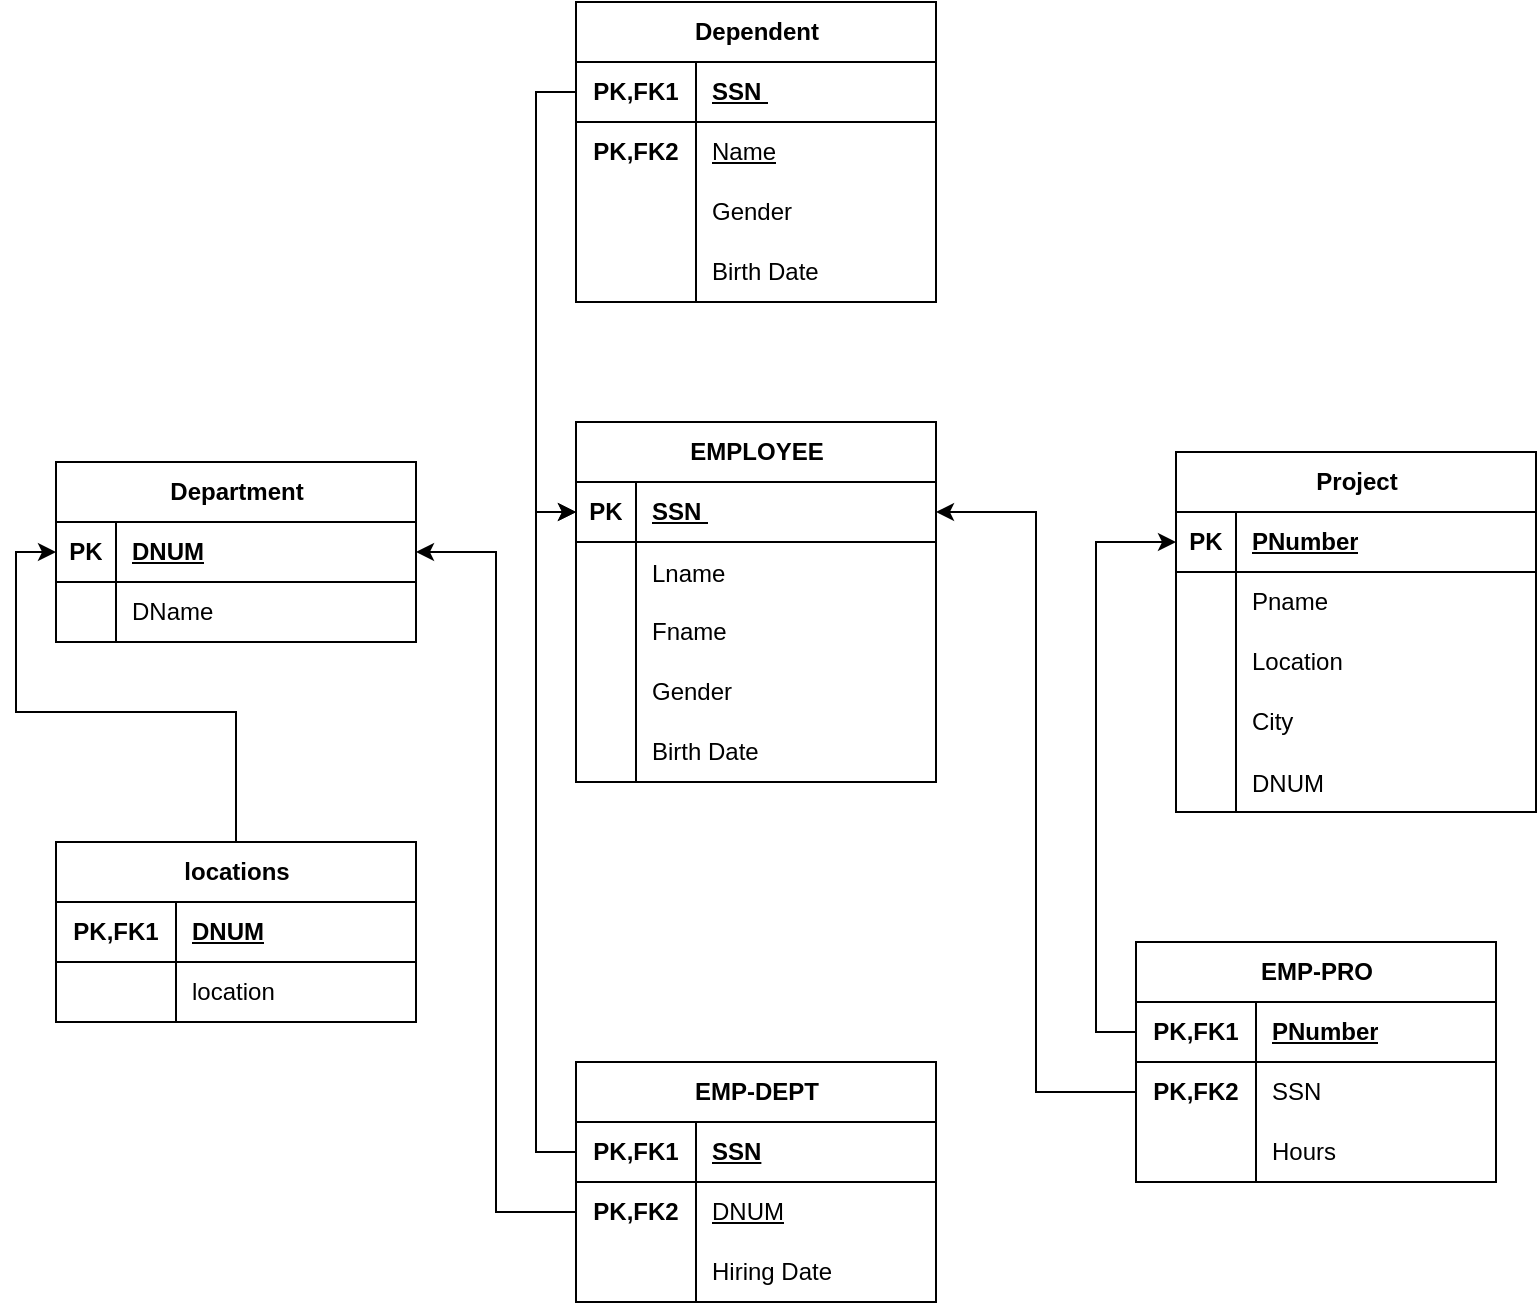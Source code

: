 <mxfile version="27.0.6">
  <diagram name="Page-1" id="Bch4F3XleX8SHXGdFX47">
    <mxGraphModel dx="1537" dy="778" grid="1" gridSize="10" guides="1" tooltips="1" connect="1" arrows="1" fold="1" page="1" pageScale="1" pageWidth="850" pageHeight="1100" math="0" shadow="0">
      <root>
        <mxCell id="0" />
        <mxCell id="1" parent="0" />
        <mxCell id="7GFZk_Ab6vSEYI5xKzcw-2" value="EMPLOYEE" style="shape=table;startSize=30;container=1;collapsible=1;childLayout=tableLayout;fixedRows=1;rowLines=0;fontStyle=1;align=center;resizeLast=1;html=1;" vertex="1" parent="1">
          <mxGeometry x="-560" y="350" width="180" height="180" as="geometry" />
        </mxCell>
        <mxCell id="7GFZk_Ab6vSEYI5xKzcw-3" value="" style="shape=tableRow;horizontal=0;startSize=0;swimlaneHead=0;swimlaneBody=0;fillColor=none;collapsible=0;dropTarget=0;points=[[0,0.5],[1,0.5]];portConstraint=eastwest;top=0;left=0;right=0;bottom=1;" vertex="1" parent="7GFZk_Ab6vSEYI5xKzcw-2">
          <mxGeometry y="30" width="180" height="30" as="geometry" />
        </mxCell>
        <mxCell id="7GFZk_Ab6vSEYI5xKzcw-4" value="PK" style="shape=partialRectangle;connectable=0;fillColor=none;top=0;left=0;bottom=0;right=0;fontStyle=1;overflow=hidden;whiteSpace=wrap;html=1;" vertex="1" parent="7GFZk_Ab6vSEYI5xKzcw-3">
          <mxGeometry width="30" height="30" as="geometry">
            <mxRectangle width="30" height="30" as="alternateBounds" />
          </mxGeometry>
        </mxCell>
        <mxCell id="7GFZk_Ab6vSEYI5xKzcw-5" value="SSN&amp;nbsp;" style="shape=partialRectangle;connectable=0;fillColor=none;top=0;left=0;bottom=0;right=0;align=left;spacingLeft=6;fontStyle=5;overflow=hidden;whiteSpace=wrap;html=1;" vertex="1" parent="7GFZk_Ab6vSEYI5xKzcw-3">
          <mxGeometry x="30" width="150" height="30" as="geometry">
            <mxRectangle width="150" height="30" as="alternateBounds" />
          </mxGeometry>
        </mxCell>
        <mxCell id="7GFZk_Ab6vSEYI5xKzcw-57" value="" style="shape=tableRow;horizontal=0;startSize=0;swimlaneHead=0;swimlaneBody=0;fillColor=none;collapsible=0;dropTarget=0;points=[[0,0.5],[1,0.5]];portConstraint=eastwest;top=0;left=0;right=0;bottom=0;" vertex="1" parent="7GFZk_Ab6vSEYI5xKzcw-2">
          <mxGeometry y="60" width="180" height="30" as="geometry" />
        </mxCell>
        <mxCell id="7GFZk_Ab6vSEYI5xKzcw-58" value="" style="shape=partialRectangle;connectable=0;fillColor=none;top=0;left=0;bottom=0;right=0;editable=1;overflow=hidden;" vertex="1" parent="7GFZk_Ab6vSEYI5xKzcw-57">
          <mxGeometry width="30" height="30" as="geometry">
            <mxRectangle width="30" height="30" as="alternateBounds" />
          </mxGeometry>
        </mxCell>
        <mxCell id="7GFZk_Ab6vSEYI5xKzcw-59" value="Lname" style="shape=partialRectangle;connectable=0;fillColor=none;top=0;left=0;bottom=0;right=0;align=left;spacingLeft=6;overflow=hidden;" vertex="1" parent="7GFZk_Ab6vSEYI5xKzcw-57">
          <mxGeometry x="30" width="150" height="30" as="geometry">
            <mxRectangle width="150" height="30" as="alternateBounds" />
          </mxGeometry>
        </mxCell>
        <mxCell id="7GFZk_Ab6vSEYI5xKzcw-6" value="" style="shape=tableRow;horizontal=0;startSize=0;swimlaneHead=0;swimlaneBody=0;fillColor=none;collapsible=0;dropTarget=0;points=[[0,0.5],[1,0.5]];portConstraint=eastwest;top=0;left=0;right=0;bottom=0;" vertex="1" parent="7GFZk_Ab6vSEYI5xKzcw-2">
          <mxGeometry y="90" width="180" height="30" as="geometry" />
        </mxCell>
        <mxCell id="7GFZk_Ab6vSEYI5xKzcw-7" value="" style="shape=partialRectangle;connectable=0;fillColor=none;top=0;left=0;bottom=0;right=0;editable=1;overflow=hidden;whiteSpace=wrap;html=1;" vertex="1" parent="7GFZk_Ab6vSEYI5xKzcw-6">
          <mxGeometry width="30" height="30" as="geometry">
            <mxRectangle width="30" height="30" as="alternateBounds" />
          </mxGeometry>
        </mxCell>
        <mxCell id="7GFZk_Ab6vSEYI5xKzcw-8" value="Fname" style="shape=partialRectangle;connectable=0;fillColor=none;top=0;left=0;bottom=0;right=0;align=left;spacingLeft=6;overflow=hidden;whiteSpace=wrap;html=1;" vertex="1" parent="7GFZk_Ab6vSEYI5xKzcw-6">
          <mxGeometry x="30" width="150" height="30" as="geometry">
            <mxRectangle width="150" height="30" as="alternateBounds" />
          </mxGeometry>
        </mxCell>
        <mxCell id="7GFZk_Ab6vSEYI5xKzcw-9" value="" style="shape=tableRow;horizontal=0;startSize=0;swimlaneHead=0;swimlaneBody=0;fillColor=none;collapsible=0;dropTarget=0;points=[[0,0.5],[1,0.5]];portConstraint=eastwest;top=0;left=0;right=0;bottom=0;" vertex="1" parent="7GFZk_Ab6vSEYI5xKzcw-2">
          <mxGeometry y="120" width="180" height="30" as="geometry" />
        </mxCell>
        <mxCell id="7GFZk_Ab6vSEYI5xKzcw-10" value="" style="shape=partialRectangle;connectable=0;fillColor=none;top=0;left=0;bottom=0;right=0;editable=1;overflow=hidden;whiteSpace=wrap;html=1;" vertex="1" parent="7GFZk_Ab6vSEYI5xKzcw-9">
          <mxGeometry width="30" height="30" as="geometry">
            <mxRectangle width="30" height="30" as="alternateBounds" />
          </mxGeometry>
        </mxCell>
        <mxCell id="7GFZk_Ab6vSEYI5xKzcw-11" value="Gender" style="shape=partialRectangle;connectable=0;fillColor=none;top=0;left=0;bottom=0;right=0;align=left;spacingLeft=6;overflow=hidden;whiteSpace=wrap;html=1;" vertex="1" parent="7GFZk_Ab6vSEYI5xKzcw-9">
          <mxGeometry x="30" width="150" height="30" as="geometry">
            <mxRectangle width="150" height="30" as="alternateBounds" />
          </mxGeometry>
        </mxCell>
        <mxCell id="7GFZk_Ab6vSEYI5xKzcw-12" value="" style="shape=tableRow;horizontal=0;startSize=0;swimlaneHead=0;swimlaneBody=0;fillColor=none;collapsible=0;dropTarget=0;points=[[0,0.5],[1,0.5]];portConstraint=eastwest;top=0;left=0;right=0;bottom=0;" vertex="1" parent="7GFZk_Ab6vSEYI5xKzcw-2">
          <mxGeometry y="150" width="180" height="30" as="geometry" />
        </mxCell>
        <mxCell id="7GFZk_Ab6vSEYI5xKzcw-13" value="&lt;div&gt;&lt;br&gt;&lt;/div&gt;&lt;div&gt;&lt;br&gt;&lt;/div&gt;" style="shape=partialRectangle;connectable=0;fillColor=none;top=0;left=0;bottom=0;right=0;editable=1;overflow=hidden;whiteSpace=wrap;html=1;" vertex="1" parent="7GFZk_Ab6vSEYI5xKzcw-12">
          <mxGeometry width="30" height="30" as="geometry">
            <mxRectangle width="30" height="30" as="alternateBounds" />
          </mxGeometry>
        </mxCell>
        <mxCell id="7GFZk_Ab6vSEYI5xKzcw-14" value="Birth Date" style="shape=partialRectangle;connectable=0;fillColor=none;top=0;left=0;bottom=0;right=0;align=left;spacingLeft=6;overflow=hidden;whiteSpace=wrap;html=1;" vertex="1" parent="7GFZk_Ab6vSEYI5xKzcw-12">
          <mxGeometry x="30" width="150" height="30" as="geometry">
            <mxRectangle width="150" height="30" as="alternateBounds" />
          </mxGeometry>
        </mxCell>
        <mxCell id="7GFZk_Ab6vSEYI5xKzcw-60" value="Dependent" style="shape=table;startSize=30;container=1;collapsible=1;childLayout=tableLayout;fixedRows=1;rowLines=0;fontStyle=1;align=center;resizeLast=1;html=1;" vertex="1" parent="1">
          <mxGeometry x="-560" y="140" width="180" height="150" as="geometry" />
        </mxCell>
        <mxCell id="7GFZk_Ab6vSEYI5xKzcw-61" value="" style="shape=tableRow;horizontal=0;startSize=0;swimlaneHead=0;swimlaneBody=0;fillColor=none;collapsible=0;dropTarget=0;points=[[0,0.5],[1,0.5]];portConstraint=eastwest;top=0;left=0;right=0;bottom=1;" vertex="1" parent="7GFZk_Ab6vSEYI5xKzcw-60">
          <mxGeometry y="30" width="180" height="30" as="geometry" />
        </mxCell>
        <mxCell id="7GFZk_Ab6vSEYI5xKzcw-62" value="PK,FK1" style="shape=partialRectangle;connectable=0;fillColor=none;top=0;left=0;bottom=0;right=0;fontStyle=1;overflow=hidden;whiteSpace=wrap;html=1;" vertex="1" parent="7GFZk_Ab6vSEYI5xKzcw-61">
          <mxGeometry width="60" height="30" as="geometry">
            <mxRectangle width="60" height="30" as="alternateBounds" />
          </mxGeometry>
        </mxCell>
        <mxCell id="7GFZk_Ab6vSEYI5xKzcw-63" value="SSN&amp;nbsp;" style="shape=partialRectangle;connectable=0;fillColor=none;top=0;left=0;bottom=0;right=0;align=left;spacingLeft=6;fontStyle=5;overflow=hidden;whiteSpace=wrap;html=1;" vertex="1" parent="7GFZk_Ab6vSEYI5xKzcw-61">
          <mxGeometry x="60" width="120" height="30" as="geometry">
            <mxRectangle width="120" height="30" as="alternateBounds" />
          </mxGeometry>
        </mxCell>
        <mxCell id="7GFZk_Ab6vSEYI5xKzcw-82" value="" style="shape=tableRow;horizontal=0;startSize=0;swimlaneHead=0;swimlaneBody=0;fillColor=none;collapsible=0;dropTarget=0;points=[[0,0.5],[1,0.5]];portConstraint=eastwest;top=0;left=0;right=0;bottom=0;" vertex="1" parent="7GFZk_Ab6vSEYI5xKzcw-60">
          <mxGeometry y="60" width="180" height="30" as="geometry" />
        </mxCell>
        <mxCell id="7GFZk_Ab6vSEYI5xKzcw-83" value="&lt;span style=&quot;font-weight: 700;&quot;&gt;PK,FK2&lt;/span&gt;" style="shape=partialRectangle;connectable=0;fillColor=none;top=0;left=0;bottom=0;right=0;fontStyle=0;overflow=hidden;whiteSpace=wrap;html=1;" vertex="1" parent="7GFZk_Ab6vSEYI5xKzcw-82">
          <mxGeometry width="60" height="30" as="geometry">
            <mxRectangle width="60" height="30" as="alternateBounds" />
          </mxGeometry>
        </mxCell>
        <mxCell id="7GFZk_Ab6vSEYI5xKzcw-84" value="&lt;u&gt;Name&lt;/u&gt;" style="shape=partialRectangle;connectable=0;fillColor=none;top=0;left=0;bottom=0;right=0;align=left;spacingLeft=6;fontStyle=0;overflow=hidden;whiteSpace=wrap;html=1;" vertex="1" parent="7GFZk_Ab6vSEYI5xKzcw-82">
          <mxGeometry x="60" width="120" height="30" as="geometry">
            <mxRectangle width="120" height="30" as="alternateBounds" />
          </mxGeometry>
        </mxCell>
        <mxCell id="7GFZk_Ab6vSEYI5xKzcw-70" value="" style="shape=tableRow;horizontal=0;startSize=0;swimlaneHead=0;swimlaneBody=0;fillColor=none;collapsible=0;dropTarget=0;points=[[0,0.5],[1,0.5]];portConstraint=eastwest;top=0;left=0;right=0;bottom=0;" vertex="1" parent="7GFZk_Ab6vSEYI5xKzcw-60">
          <mxGeometry y="90" width="180" height="30" as="geometry" />
        </mxCell>
        <mxCell id="7GFZk_Ab6vSEYI5xKzcw-71" value="" style="shape=partialRectangle;connectable=0;fillColor=none;top=0;left=0;bottom=0;right=0;editable=1;overflow=hidden;whiteSpace=wrap;html=1;" vertex="1" parent="7GFZk_Ab6vSEYI5xKzcw-70">
          <mxGeometry width="60" height="30" as="geometry">
            <mxRectangle width="60" height="30" as="alternateBounds" />
          </mxGeometry>
        </mxCell>
        <mxCell id="7GFZk_Ab6vSEYI5xKzcw-72" value="Gender" style="shape=partialRectangle;connectable=0;fillColor=none;top=0;left=0;bottom=0;right=0;align=left;spacingLeft=6;overflow=hidden;whiteSpace=wrap;html=1;" vertex="1" parent="7GFZk_Ab6vSEYI5xKzcw-70">
          <mxGeometry x="60" width="120" height="30" as="geometry">
            <mxRectangle width="120" height="30" as="alternateBounds" />
          </mxGeometry>
        </mxCell>
        <mxCell id="7GFZk_Ab6vSEYI5xKzcw-73" value="" style="shape=tableRow;horizontal=0;startSize=0;swimlaneHead=0;swimlaneBody=0;fillColor=none;collapsible=0;dropTarget=0;points=[[0,0.5],[1,0.5]];portConstraint=eastwest;top=0;left=0;right=0;bottom=0;" vertex="1" parent="7GFZk_Ab6vSEYI5xKzcw-60">
          <mxGeometry y="120" width="180" height="30" as="geometry" />
        </mxCell>
        <mxCell id="7GFZk_Ab6vSEYI5xKzcw-74" value="&lt;div&gt;&lt;br&gt;&lt;/div&gt;&lt;div&gt;&lt;br&gt;&lt;/div&gt;" style="shape=partialRectangle;connectable=0;fillColor=none;top=0;left=0;bottom=0;right=0;editable=1;overflow=hidden;whiteSpace=wrap;html=1;" vertex="1" parent="7GFZk_Ab6vSEYI5xKzcw-73">
          <mxGeometry width="60" height="30" as="geometry">
            <mxRectangle width="60" height="30" as="alternateBounds" />
          </mxGeometry>
        </mxCell>
        <mxCell id="7GFZk_Ab6vSEYI5xKzcw-75" value="Birth Date" style="shape=partialRectangle;connectable=0;fillColor=none;top=0;left=0;bottom=0;right=0;align=left;spacingLeft=6;overflow=hidden;whiteSpace=wrap;html=1;" vertex="1" parent="7GFZk_Ab6vSEYI5xKzcw-73">
          <mxGeometry x="60" width="120" height="30" as="geometry">
            <mxRectangle width="120" height="30" as="alternateBounds" />
          </mxGeometry>
        </mxCell>
        <mxCell id="7GFZk_Ab6vSEYI5xKzcw-85" value="Department" style="shape=table;startSize=30;container=1;collapsible=1;childLayout=tableLayout;fixedRows=1;rowLines=0;fontStyle=1;align=center;resizeLast=1;html=1;" vertex="1" parent="1">
          <mxGeometry x="-820" y="370" width="180" height="90" as="geometry" />
        </mxCell>
        <mxCell id="7GFZk_Ab6vSEYI5xKzcw-86" value="" style="shape=tableRow;horizontal=0;startSize=0;swimlaneHead=0;swimlaneBody=0;fillColor=none;collapsible=0;dropTarget=0;points=[[0,0.5],[1,0.5]];portConstraint=eastwest;top=0;left=0;right=0;bottom=1;" vertex="1" parent="7GFZk_Ab6vSEYI5xKzcw-85">
          <mxGeometry y="30" width="180" height="30" as="geometry" />
        </mxCell>
        <mxCell id="7GFZk_Ab6vSEYI5xKzcw-87" value="PK" style="shape=partialRectangle;connectable=0;fillColor=none;top=0;left=0;bottom=0;right=0;fontStyle=1;overflow=hidden;whiteSpace=wrap;html=1;" vertex="1" parent="7GFZk_Ab6vSEYI5xKzcw-86">
          <mxGeometry width="30" height="30" as="geometry">
            <mxRectangle width="30" height="30" as="alternateBounds" />
          </mxGeometry>
        </mxCell>
        <mxCell id="7GFZk_Ab6vSEYI5xKzcw-88" value="DNUM" style="shape=partialRectangle;connectable=0;fillColor=none;top=0;left=0;bottom=0;right=0;align=left;spacingLeft=6;fontStyle=5;overflow=hidden;whiteSpace=wrap;html=1;" vertex="1" parent="7GFZk_Ab6vSEYI5xKzcw-86">
          <mxGeometry x="30" width="150" height="30" as="geometry">
            <mxRectangle width="150" height="30" as="alternateBounds" />
          </mxGeometry>
        </mxCell>
        <mxCell id="7GFZk_Ab6vSEYI5xKzcw-89" value="" style="shape=tableRow;horizontal=0;startSize=0;swimlaneHead=0;swimlaneBody=0;fillColor=none;collapsible=0;dropTarget=0;points=[[0,0.5],[1,0.5]];portConstraint=eastwest;top=0;left=0;right=0;bottom=0;" vertex="1" parent="7GFZk_Ab6vSEYI5xKzcw-85">
          <mxGeometry y="60" width="180" height="30" as="geometry" />
        </mxCell>
        <mxCell id="7GFZk_Ab6vSEYI5xKzcw-90" value="" style="shape=partialRectangle;connectable=0;fillColor=none;top=0;left=0;bottom=0;right=0;editable=1;overflow=hidden;whiteSpace=wrap;html=1;" vertex="1" parent="7GFZk_Ab6vSEYI5xKzcw-89">
          <mxGeometry width="30" height="30" as="geometry">
            <mxRectangle width="30" height="30" as="alternateBounds" />
          </mxGeometry>
        </mxCell>
        <mxCell id="7GFZk_Ab6vSEYI5xKzcw-91" value="DName" style="shape=partialRectangle;connectable=0;fillColor=none;top=0;left=0;bottom=0;right=0;align=left;spacingLeft=6;overflow=hidden;whiteSpace=wrap;html=1;" vertex="1" parent="7GFZk_Ab6vSEYI5xKzcw-89">
          <mxGeometry x="30" width="150" height="30" as="geometry">
            <mxRectangle width="150" height="30" as="alternateBounds" />
          </mxGeometry>
        </mxCell>
        <mxCell id="7GFZk_Ab6vSEYI5xKzcw-98" value="Project" style="shape=table;startSize=30;container=1;collapsible=1;childLayout=tableLayout;fixedRows=1;rowLines=0;fontStyle=1;align=center;resizeLast=1;html=1;" vertex="1" parent="1">
          <mxGeometry x="-260" y="365" width="180" height="180" as="geometry" />
        </mxCell>
        <mxCell id="7GFZk_Ab6vSEYI5xKzcw-99" value="" style="shape=tableRow;horizontal=0;startSize=0;swimlaneHead=0;swimlaneBody=0;fillColor=none;collapsible=0;dropTarget=0;points=[[0,0.5],[1,0.5]];portConstraint=eastwest;top=0;left=0;right=0;bottom=1;" vertex="1" parent="7GFZk_Ab6vSEYI5xKzcw-98">
          <mxGeometry y="30" width="180" height="30" as="geometry" />
        </mxCell>
        <mxCell id="7GFZk_Ab6vSEYI5xKzcw-100" value="PK" style="shape=partialRectangle;connectable=0;fillColor=none;top=0;left=0;bottom=0;right=0;fontStyle=1;overflow=hidden;whiteSpace=wrap;html=1;" vertex="1" parent="7GFZk_Ab6vSEYI5xKzcw-99">
          <mxGeometry width="30" height="30" as="geometry">
            <mxRectangle width="30" height="30" as="alternateBounds" />
          </mxGeometry>
        </mxCell>
        <mxCell id="7GFZk_Ab6vSEYI5xKzcw-101" value="PNumber" style="shape=partialRectangle;connectable=0;fillColor=none;top=0;left=0;bottom=0;right=0;align=left;spacingLeft=6;fontStyle=5;overflow=hidden;whiteSpace=wrap;html=1;" vertex="1" parent="7GFZk_Ab6vSEYI5xKzcw-99">
          <mxGeometry x="30" width="150" height="30" as="geometry">
            <mxRectangle width="150" height="30" as="alternateBounds" />
          </mxGeometry>
        </mxCell>
        <mxCell id="7GFZk_Ab6vSEYI5xKzcw-102" value="" style="shape=tableRow;horizontal=0;startSize=0;swimlaneHead=0;swimlaneBody=0;fillColor=none;collapsible=0;dropTarget=0;points=[[0,0.5],[1,0.5]];portConstraint=eastwest;top=0;left=0;right=0;bottom=0;" vertex="1" parent="7GFZk_Ab6vSEYI5xKzcw-98">
          <mxGeometry y="60" width="180" height="30" as="geometry" />
        </mxCell>
        <mxCell id="7GFZk_Ab6vSEYI5xKzcw-103" value="" style="shape=partialRectangle;connectable=0;fillColor=none;top=0;left=0;bottom=0;right=0;editable=1;overflow=hidden;whiteSpace=wrap;html=1;" vertex="1" parent="7GFZk_Ab6vSEYI5xKzcw-102">
          <mxGeometry width="30" height="30" as="geometry">
            <mxRectangle width="30" height="30" as="alternateBounds" />
          </mxGeometry>
        </mxCell>
        <mxCell id="7GFZk_Ab6vSEYI5xKzcw-104" value="Pname" style="shape=partialRectangle;connectable=0;fillColor=none;top=0;left=0;bottom=0;right=0;align=left;spacingLeft=6;overflow=hidden;whiteSpace=wrap;html=1;" vertex="1" parent="7GFZk_Ab6vSEYI5xKzcw-102">
          <mxGeometry x="30" width="150" height="30" as="geometry">
            <mxRectangle width="150" height="30" as="alternateBounds" />
          </mxGeometry>
        </mxCell>
        <mxCell id="7GFZk_Ab6vSEYI5xKzcw-105" value="" style="shape=tableRow;horizontal=0;startSize=0;swimlaneHead=0;swimlaneBody=0;fillColor=none;collapsible=0;dropTarget=0;points=[[0,0.5],[1,0.5]];portConstraint=eastwest;top=0;left=0;right=0;bottom=0;" vertex="1" parent="7GFZk_Ab6vSEYI5xKzcw-98">
          <mxGeometry y="90" width="180" height="30" as="geometry" />
        </mxCell>
        <mxCell id="7GFZk_Ab6vSEYI5xKzcw-106" value="" style="shape=partialRectangle;connectable=0;fillColor=none;top=0;left=0;bottom=0;right=0;editable=1;overflow=hidden;whiteSpace=wrap;html=1;" vertex="1" parent="7GFZk_Ab6vSEYI5xKzcw-105">
          <mxGeometry width="30" height="30" as="geometry">
            <mxRectangle width="30" height="30" as="alternateBounds" />
          </mxGeometry>
        </mxCell>
        <mxCell id="7GFZk_Ab6vSEYI5xKzcw-107" value="Location" style="shape=partialRectangle;connectable=0;fillColor=none;top=0;left=0;bottom=0;right=0;align=left;spacingLeft=6;overflow=hidden;whiteSpace=wrap;html=1;" vertex="1" parent="7GFZk_Ab6vSEYI5xKzcw-105">
          <mxGeometry x="30" width="150" height="30" as="geometry">
            <mxRectangle width="150" height="30" as="alternateBounds" />
          </mxGeometry>
        </mxCell>
        <mxCell id="7GFZk_Ab6vSEYI5xKzcw-108" value="" style="shape=tableRow;horizontal=0;startSize=0;swimlaneHead=0;swimlaneBody=0;fillColor=none;collapsible=0;dropTarget=0;points=[[0,0.5],[1,0.5]];portConstraint=eastwest;top=0;left=0;right=0;bottom=0;" vertex="1" parent="7GFZk_Ab6vSEYI5xKzcw-98">
          <mxGeometry y="120" width="180" height="30" as="geometry" />
        </mxCell>
        <mxCell id="7GFZk_Ab6vSEYI5xKzcw-109" value="" style="shape=partialRectangle;connectable=0;fillColor=none;top=0;left=0;bottom=0;right=0;editable=1;overflow=hidden;whiteSpace=wrap;html=1;" vertex="1" parent="7GFZk_Ab6vSEYI5xKzcw-108">
          <mxGeometry width="30" height="30" as="geometry">
            <mxRectangle width="30" height="30" as="alternateBounds" />
          </mxGeometry>
        </mxCell>
        <mxCell id="7GFZk_Ab6vSEYI5xKzcw-110" value="City" style="shape=partialRectangle;connectable=0;fillColor=none;top=0;left=0;bottom=0;right=0;align=left;spacingLeft=6;overflow=hidden;whiteSpace=wrap;html=1;" vertex="1" parent="7GFZk_Ab6vSEYI5xKzcw-108">
          <mxGeometry x="30" width="150" height="30" as="geometry">
            <mxRectangle width="150" height="30" as="alternateBounds" />
          </mxGeometry>
        </mxCell>
        <mxCell id="7GFZk_Ab6vSEYI5xKzcw-159" value="" style="shape=tableRow;horizontal=0;startSize=0;swimlaneHead=0;swimlaneBody=0;fillColor=none;collapsible=0;dropTarget=0;points=[[0,0.5],[1,0.5]];portConstraint=eastwest;top=0;left=0;right=0;bottom=0;" vertex="1" parent="7GFZk_Ab6vSEYI5xKzcw-98">
          <mxGeometry y="150" width="180" height="30" as="geometry" />
        </mxCell>
        <mxCell id="7GFZk_Ab6vSEYI5xKzcw-160" value="" style="shape=partialRectangle;connectable=0;fillColor=none;top=0;left=0;bottom=0;right=0;editable=1;overflow=hidden;" vertex="1" parent="7GFZk_Ab6vSEYI5xKzcw-159">
          <mxGeometry width="30" height="30" as="geometry">
            <mxRectangle width="30" height="30" as="alternateBounds" />
          </mxGeometry>
        </mxCell>
        <mxCell id="7GFZk_Ab6vSEYI5xKzcw-161" value="DNUM" style="shape=partialRectangle;connectable=0;fillColor=none;top=0;left=0;bottom=0;right=0;align=left;spacingLeft=6;overflow=hidden;" vertex="1" parent="7GFZk_Ab6vSEYI5xKzcw-159">
          <mxGeometry x="30" width="150" height="30" as="geometry">
            <mxRectangle width="150" height="30" as="alternateBounds" />
          </mxGeometry>
        </mxCell>
        <mxCell id="7GFZk_Ab6vSEYI5xKzcw-156" style="edgeStyle=orthogonalEdgeStyle;rounded=0;orthogonalLoop=1;jettySize=auto;html=1;exitX=0.5;exitY=0;exitDx=0;exitDy=0;entryX=0;entryY=0.5;entryDx=0;entryDy=0;" edge="1" parent="1" source="7GFZk_Ab6vSEYI5xKzcw-111" target="7GFZk_Ab6vSEYI5xKzcw-86">
          <mxGeometry relative="1" as="geometry" />
        </mxCell>
        <mxCell id="7GFZk_Ab6vSEYI5xKzcw-111" value="locations" style="shape=table;startSize=30;container=1;collapsible=1;childLayout=tableLayout;fixedRows=1;rowLines=0;fontStyle=1;align=center;resizeLast=1;html=1;" vertex="1" parent="1">
          <mxGeometry x="-820" y="560" width="180" height="90" as="geometry" />
        </mxCell>
        <mxCell id="7GFZk_Ab6vSEYI5xKzcw-112" value="" style="shape=tableRow;horizontal=0;startSize=0;swimlaneHead=0;swimlaneBody=0;fillColor=none;collapsible=0;dropTarget=0;points=[[0,0.5],[1,0.5]];portConstraint=eastwest;top=0;left=0;right=0;bottom=1;" vertex="1" parent="7GFZk_Ab6vSEYI5xKzcw-111">
          <mxGeometry y="30" width="180" height="30" as="geometry" />
        </mxCell>
        <mxCell id="7GFZk_Ab6vSEYI5xKzcw-113" value="PK,FK1" style="shape=partialRectangle;connectable=0;fillColor=none;top=0;left=0;bottom=0;right=0;fontStyle=1;overflow=hidden;whiteSpace=wrap;html=1;" vertex="1" parent="7GFZk_Ab6vSEYI5xKzcw-112">
          <mxGeometry width="60" height="30" as="geometry">
            <mxRectangle width="60" height="30" as="alternateBounds" />
          </mxGeometry>
        </mxCell>
        <mxCell id="7GFZk_Ab6vSEYI5xKzcw-114" value="DNUM" style="shape=partialRectangle;connectable=0;fillColor=none;top=0;left=0;bottom=0;right=0;align=left;spacingLeft=6;fontStyle=5;overflow=hidden;whiteSpace=wrap;html=1;" vertex="1" parent="7GFZk_Ab6vSEYI5xKzcw-112">
          <mxGeometry x="60" width="120" height="30" as="geometry">
            <mxRectangle width="120" height="30" as="alternateBounds" />
          </mxGeometry>
        </mxCell>
        <mxCell id="7GFZk_Ab6vSEYI5xKzcw-115" value="" style="shape=tableRow;horizontal=0;startSize=0;swimlaneHead=0;swimlaneBody=0;fillColor=none;collapsible=0;dropTarget=0;points=[[0,0.5],[1,0.5]];portConstraint=eastwest;top=0;left=0;right=0;bottom=0;" vertex="1" parent="7GFZk_Ab6vSEYI5xKzcw-111">
          <mxGeometry y="60" width="180" height="30" as="geometry" />
        </mxCell>
        <mxCell id="7GFZk_Ab6vSEYI5xKzcw-116" value="" style="shape=partialRectangle;connectable=0;fillColor=none;top=0;left=0;bottom=0;right=0;editable=1;overflow=hidden;whiteSpace=wrap;html=1;" vertex="1" parent="7GFZk_Ab6vSEYI5xKzcw-115">
          <mxGeometry width="60" height="30" as="geometry">
            <mxRectangle width="60" height="30" as="alternateBounds" />
          </mxGeometry>
        </mxCell>
        <mxCell id="7GFZk_Ab6vSEYI5xKzcw-117" value="location" style="shape=partialRectangle;connectable=0;fillColor=none;top=0;left=0;bottom=0;right=0;align=left;spacingLeft=6;overflow=hidden;whiteSpace=wrap;html=1;" vertex="1" parent="7GFZk_Ab6vSEYI5xKzcw-115">
          <mxGeometry x="60" width="120" height="30" as="geometry">
            <mxRectangle width="120" height="30" as="alternateBounds" />
          </mxGeometry>
        </mxCell>
        <mxCell id="7GFZk_Ab6vSEYI5xKzcw-124" value="EMP-DEPT" style="shape=table;startSize=30;container=1;collapsible=1;childLayout=tableLayout;fixedRows=1;rowLines=0;fontStyle=1;align=center;resizeLast=1;html=1;" vertex="1" parent="1">
          <mxGeometry x="-560" y="670" width="180" height="120" as="geometry" />
        </mxCell>
        <mxCell id="7GFZk_Ab6vSEYI5xKzcw-125" value="" style="shape=tableRow;horizontal=0;startSize=0;swimlaneHead=0;swimlaneBody=0;fillColor=none;collapsible=0;dropTarget=0;points=[[0,0.5],[1,0.5]];portConstraint=eastwest;top=0;left=0;right=0;bottom=1;" vertex="1" parent="7GFZk_Ab6vSEYI5xKzcw-124">
          <mxGeometry y="30" width="180" height="30" as="geometry" />
        </mxCell>
        <mxCell id="7GFZk_Ab6vSEYI5xKzcw-126" value="PK,FK1" style="shape=partialRectangle;connectable=0;fillColor=none;top=0;left=0;bottom=0;right=0;fontStyle=1;overflow=hidden;whiteSpace=wrap;html=1;" vertex="1" parent="7GFZk_Ab6vSEYI5xKzcw-125">
          <mxGeometry width="60" height="30" as="geometry">
            <mxRectangle width="60" height="30" as="alternateBounds" />
          </mxGeometry>
        </mxCell>
        <mxCell id="7GFZk_Ab6vSEYI5xKzcw-127" value="SSN" style="shape=partialRectangle;connectable=0;fillColor=none;top=0;left=0;bottom=0;right=0;align=left;spacingLeft=6;fontStyle=5;overflow=hidden;whiteSpace=wrap;html=1;" vertex="1" parent="7GFZk_Ab6vSEYI5xKzcw-125">
          <mxGeometry x="60" width="120" height="30" as="geometry">
            <mxRectangle width="120" height="30" as="alternateBounds" />
          </mxGeometry>
        </mxCell>
        <mxCell id="7GFZk_Ab6vSEYI5xKzcw-128" value="" style="shape=tableRow;horizontal=0;startSize=0;swimlaneHead=0;swimlaneBody=0;fillColor=none;collapsible=0;dropTarget=0;points=[[0,0.5],[1,0.5]];portConstraint=eastwest;top=0;left=0;right=0;bottom=0;" vertex="1" parent="7GFZk_Ab6vSEYI5xKzcw-124">
          <mxGeometry y="60" width="180" height="30" as="geometry" />
        </mxCell>
        <mxCell id="7GFZk_Ab6vSEYI5xKzcw-129" value="&lt;span style=&quot;font-weight: 700;&quot;&gt;PK,FK2&lt;/span&gt;" style="shape=partialRectangle;connectable=0;fillColor=none;top=0;left=0;bottom=0;right=0;editable=1;overflow=hidden;whiteSpace=wrap;html=1;" vertex="1" parent="7GFZk_Ab6vSEYI5xKzcw-128">
          <mxGeometry width="60" height="30" as="geometry">
            <mxRectangle width="60" height="30" as="alternateBounds" />
          </mxGeometry>
        </mxCell>
        <mxCell id="7GFZk_Ab6vSEYI5xKzcw-130" value="&lt;u&gt;DNUM&lt;/u&gt;" style="shape=partialRectangle;connectable=0;fillColor=none;top=0;left=0;bottom=0;right=0;align=left;spacingLeft=6;overflow=hidden;whiteSpace=wrap;html=1;" vertex="1" parent="7GFZk_Ab6vSEYI5xKzcw-128">
          <mxGeometry x="60" width="120" height="30" as="geometry">
            <mxRectangle width="120" height="30" as="alternateBounds" />
          </mxGeometry>
        </mxCell>
        <mxCell id="7GFZk_Ab6vSEYI5xKzcw-131" value="" style="shape=tableRow;horizontal=0;startSize=0;swimlaneHead=0;swimlaneBody=0;fillColor=none;collapsible=0;dropTarget=0;points=[[0,0.5],[1,0.5]];portConstraint=eastwest;top=0;left=0;right=0;bottom=0;" vertex="1" parent="7GFZk_Ab6vSEYI5xKzcw-124">
          <mxGeometry y="90" width="180" height="30" as="geometry" />
        </mxCell>
        <mxCell id="7GFZk_Ab6vSEYI5xKzcw-132" value="" style="shape=partialRectangle;connectable=0;fillColor=none;top=0;left=0;bottom=0;right=0;editable=1;overflow=hidden;whiteSpace=wrap;html=1;" vertex="1" parent="7GFZk_Ab6vSEYI5xKzcw-131">
          <mxGeometry width="60" height="30" as="geometry">
            <mxRectangle width="60" height="30" as="alternateBounds" />
          </mxGeometry>
        </mxCell>
        <mxCell id="7GFZk_Ab6vSEYI5xKzcw-133" value="Hiring Date" style="shape=partialRectangle;connectable=0;fillColor=none;top=0;left=0;bottom=0;right=0;align=left;spacingLeft=6;overflow=hidden;whiteSpace=wrap;html=1;" vertex="1" parent="7GFZk_Ab6vSEYI5xKzcw-131">
          <mxGeometry x="60" width="120" height="30" as="geometry">
            <mxRectangle width="120" height="30" as="alternateBounds" />
          </mxGeometry>
        </mxCell>
        <mxCell id="7GFZk_Ab6vSEYI5xKzcw-137" value="EMP-PRO" style="shape=table;startSize=30;container=1;collapsible=1;childLayout=tableLayout;fixedRows=1;rowLines=0;fontStyle=1;align=center;resizeLast=1;html=1;" vertex="1" parent="1">
          <mxGeometry x="-280" y="610" width="180" height="120" as="geometry" />
        </mxCell>
        <mxCell id="7GFZk_Ab6vSEYI5xKzcw-138" value="" style="shape=tableRow;horizontal=0;startSize=0;swimlaneHead=0;swimlaneBody=0;fillColor=none;collapsible=0;dropTarget=0;points=[[0,0.5],[1,0.5]];portConstraint=eastwest;top=0;left=0;right=0;bottom=1;" vertex="1" parent="7GFZk_Ab6vSEYI5xKzcw-137">
          <mxGeometry y="30" width="180" height="30" as="geometry" />
        </mxCell>
        <mxCell id="7GFZk_Ab6vSEYI5xKzcw-139" value="PK,FK1" style="shape=partialRectangle;connectable=0;fillColor=none;top=0;left=0;bottom=0;right=0;fontStyle=1;overflow=hidden;whiteSpace=wrap;html=1;" vertex="1" parent="7GFZk_Ab6vSEYI5xKzcw-138">
          <mxGeometry width="60" height="30" as="geometry">
            <mxRectangle width="60" height="30" as="alternateBounds" />
          </mxGeometry>
        </mxCell>
        <mxCell id="7GFZk_Ab6vSEYI5xKzcw-140" value="PNumber" style="shape=partialRectangle;connectable=0;fillColor=none;top=0;left=0;bottom=0;right=0;align=left;spacingLeft=6;fontStyle=5;overflow=hidden;whiteSpace=wrap;html=1;" vertex="1" parent="7GFZk_Ab6vSEYI5xKzcw-138">
          <mxGeometry x="60" width="120" height="30" as="geometry">
            <mxRectangle width="120" height="30" as="alternateBounds" />
          </mxGeometry>
        </mxCell>
        <mxCell id="7GFZk_Ab6vSEYI5xKzcw-141" value="" style="shape=tableRow;horizontal=0;startSize=0;swimlaneHead=0;swimlaneBody=0;fillColor=none;collapsible=0;dropTarget=0;points=[[0,0.5],[1,0.5]];portConstraint=eastwest;top=0;left=0;right=0;bottom=0;" vertex="1" parent="7GFZk_Ab6vSEYI5xKzcw-137">
          <mxGeometry y="60" width="180" height="30" as="geometry" />
        </mxCell>
        <mxCell id="7GFZk_Ab6vSEYI5xKzcw-142" value="&lt;span style=&quot;font-weight: 700;&quot;&gt;PK,FK2&lt;/span&gt;" style="shape=partialRectangle;connectable=0;fillColor=none;top=0;left=0;bottom=0;right=0;editable=1;overflow=hidden;whiteSpace=wrap;html=1;" vertex="1" parent="7GFZk_Ab6vSEYI5xKzcw-141">
          <mxGeometry width="60" height="30" as="geometry">
            <mxRectangle width="60" height="30" as="alternateBounds" />
          </mxGeometry>
        </mxCell>
        <mxCell id="7GFZk_Ab6vSEYI5xKzcw-143" value="SSN" style="shape=partialRectangle;connectable=0;fillColor=none;top=0;left=0;bottom=0;right=0;align=left;spacingLeft=6;overflow=hidden;whiteSpace=wrap;html=1;" vertex="1" parent="7GFZk_Ab6vSEYI5xKzcw-141">
          <mxGeometry x="60" width="120" height="30" as="geometry">
            <mxRectangle width="120" height="30" as="alternateBounds" />
          </mxGeometry>
        </mxCell>
        <mxCell id="7GFZk_Ab6vSEYI5xKzcw-144" value="" style="shape=tableRow;horizontal=0;startSize=0;swimlaneHead=0;swimlaneBody=0;fillColor=none;collapsible=0;dropTarget=0;points=[[0,0.5],[1,0.5]];portConstraint=eastwest;top=0;left=0;right=0;bottom=0;" vertex="1" parent="7GFZk_Ab6vSEYI5xKzcw-137">
          <mxGeometry y="90" width="180" height="30" as="geometry" />
        </mxCell>
        <mxCell id="7GFZk_Ab6vSEYI5xKzcw-145" value="" style="shape=partialRectangle;connectable=0;fillColor=none;top=0;left=0;bottom=0;right=0;editable=1;overflow=hidden;whiteSpace=wrap;html=1;" vertex="1" parent="7GFZk_Ab6vSEYI5xKzcw-144">
          <mxGeometry width="60" height="30" as="geometry">
            <mxRectangle width="60" height="30" as="alternateBounds" />
          </mxGeometry>
        </mxCell>
        <mxCell id="7GFZk_Ab6vSEYI5xKzcw-146" value="Hours" style="shape=partialRectangle;connectable=0;fillColor=none;top=0;left=0;bottom=0;right=0;align=left;spacingLeft=6;overflow=hidden;whiteSpace=wrap;html=1;" vertex="1" parent="7GFZk_Ab6vSEYI5xKzcw-144">
          <mxGeometry x="60" width="120" height="30" as="geometry">
            <mxRectangle width="120" height="30" as="alternateBounds" />
          </mxGeometry>
        </mxCell>
        <mxCell id="7GFZk_Ab6vSEYI5xKzcw-152" style="edgeStyle=orthogonalEdgeStyle;rounded=0;orthogonalLoop=1;jettySize=auto;html=1;" edge="1" parent="1" source="7GFZk_Ab6vSEYI5xKzcw-128" target="7GFZk_Ab6vSEYI5xKzcw-86">
          <mxGeometry relative="1" as="geometry">
            <Array as="points">
              <mxPoint x="-600" y="745" />
              <mxPoint x="-600" y="415" />
            </Array>
          </mxGeometry>
        </mxCell>
        <mxCell id="7GFZk_Ab6vSEYI5xKzcw-154" style="edgeStyle=orthogonalEdgeStyle;rounded=0;orthogonalLoop=1;jettySize=auto;html=1;exitX=0;exitY=0.5;exitDx=0;exitDy=0;entryX=0;entryY=0.5;entryDx=0;entryDy=0;" edge="1" parent="1" source="7GFZk_Ab6vSEYI5xKzcw-125" target="7GFZk_Ab6vSEYI5xKzcw-3">
          <mxGeometry relative="1" as="geometry" />
        </mxCell>
        <mxCell id="7GFZk_Ab6vSEYI5xKzcw-155" style="edgeStyle=orthogonalEdgeStyle;rounded=0;orthogonalLoop=1;jettySize=auto;html=1;exitX=0;exitY=0.5;exitDx=0;exitDy=0;entryX=0;entryY=0.5;entryDx=0;entryDy=0;" edge="1" parent="1" source="7GFZk_Ab6vSEYI5xKzcw-61" target="7GFZk_Ab6vSEYI5xKzcw-3">
          <mxGeometry relative="1" as="geometry" />
        </mxCell>
        <mxCell id="7GFZk_Ab6vSEYI5xKzcw-157" style="edgeStyle=orthogonalEdgeStyle;rounded=0;orthogonalLoop=1;jettySize=auto;html=1;exitX=0;exitY=0.5;exitDx=0;exitDy=0;entryX=1;entryY=0.5;entryDx=0;entryDy=0;" edge="1" parent="1" source="7GFZk_Ab6vSEYI5xKzcw-141" target="7GFZk_Ab6vSEYI5xKzcw-3">
          <mxGeometry relative="1" as="geometry" />
        </mxCell>
        <mxCell id="7GFZk_Ab6vSEYI5xKzcw-158" style="edgeStyle=orthogonalEdgeStyle;rounded=0;orthogonalLoop=1;jettySize=auto;html=1;exitX=0;exitY=0.5;exitDx=0;exitDy=0;entryX=0;entryY=0.5;entryDx=0;entryDy=0;" edge="1" parent="1" source="7GFZk_Ab6vSEYI5xKzcw-138" target="7GFZk_Ab6vSEYI5xKzcw-99">
          <mxGeometry relative="1" as="geometry" />
        </mxCell>
      </root>
    </mxGraphModel>
  </diagram>
</mxfile>
